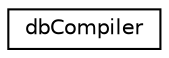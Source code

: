 digraph "Graphical Class Hierarchy"
{
 // INTERACTIVE_SVG=YES
 // LATEX_PDF_SIZE
  edge [fontname="Helvetica",fontsize="10",labelfontname="Helvetica",labelfontsize="10"];
  node [fontname="Helvetica",fontsize="10",shape=record];
  rankdir="LR";
  Node0 [label="dbCompiler",height=0.2,width=0.4,color="black", fillcolor="white", style="filled",URL="$classdbCompiler.html",tooltip=" "];
}

